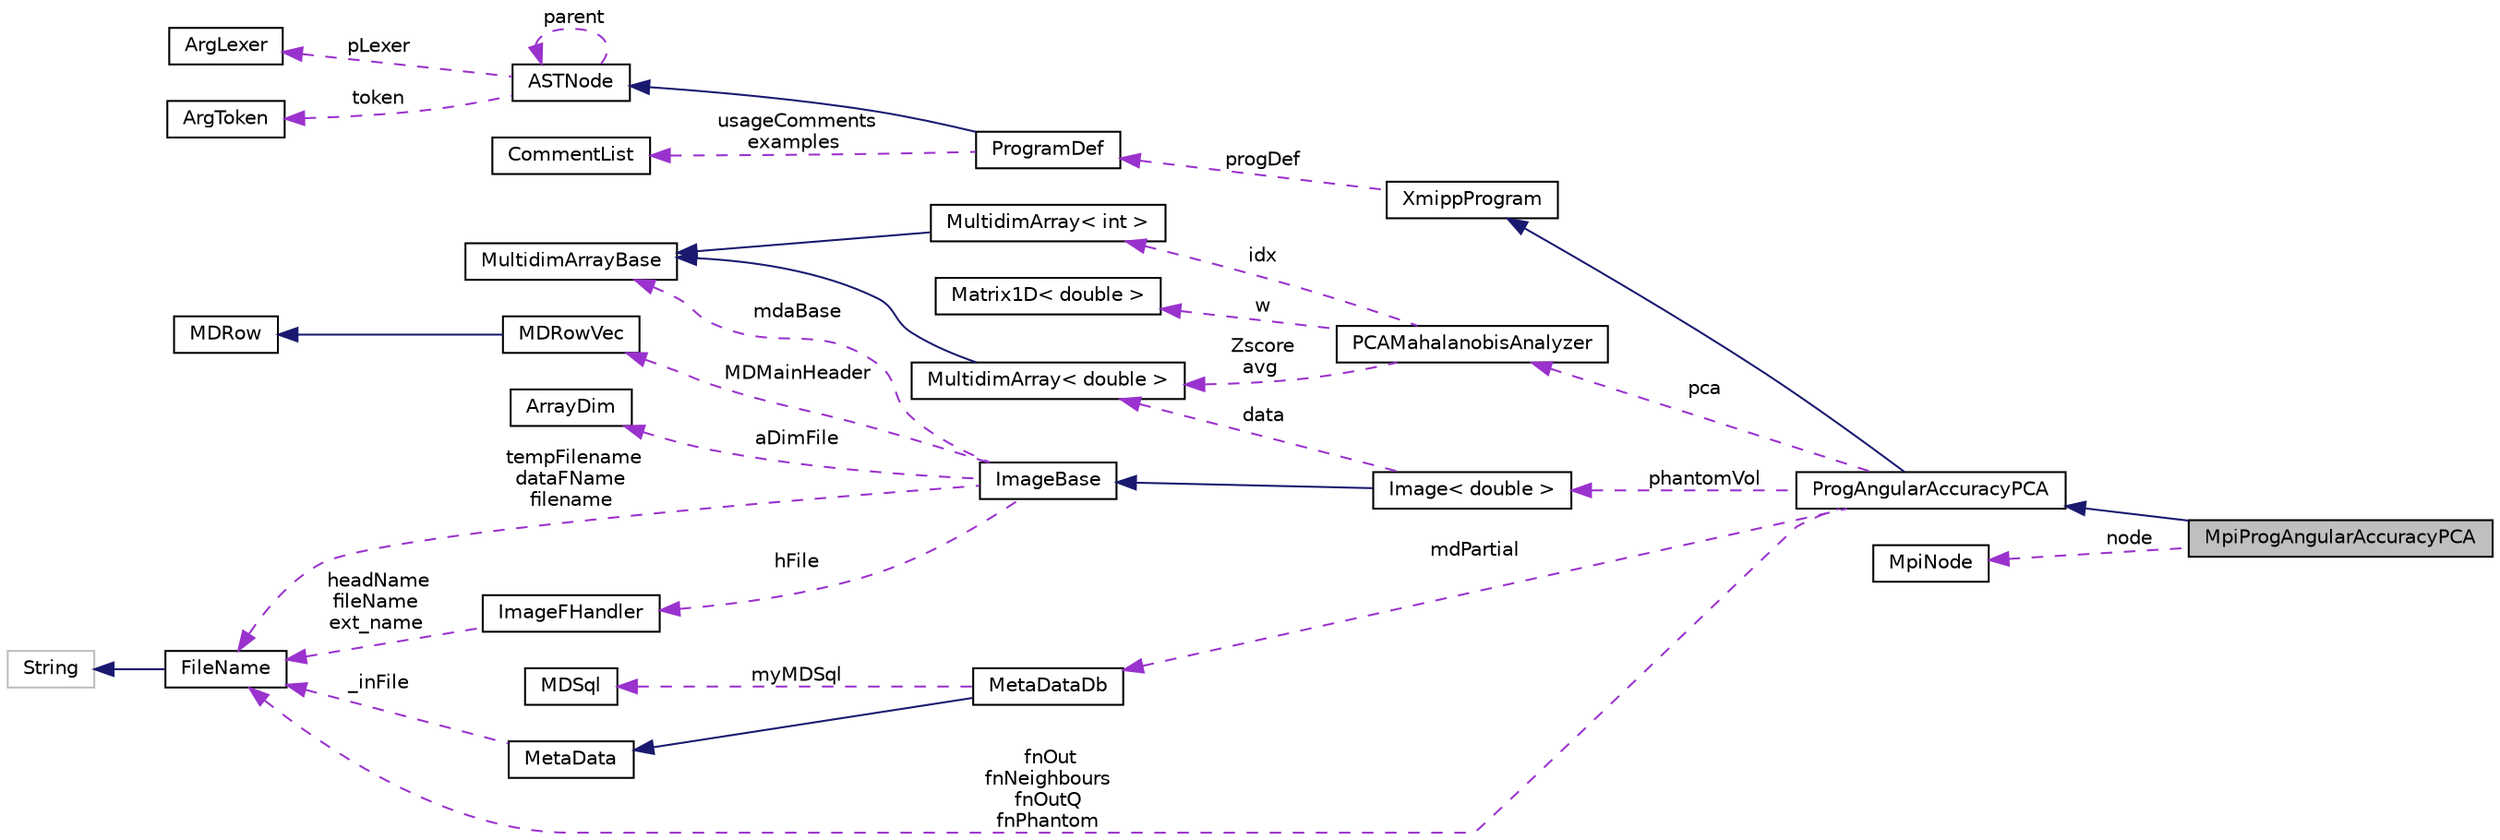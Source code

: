 digraph "MpiProgAngularAccuracyPCA"
{
  edge [fontname="Helvetica",fontsize="10",labelfontname="Helvetica",labelfontsize="10"];
  node [fontname="Helvetica",fontsize="10",shape=record];
  rankdir="LR";
  Node3 [label="MpiProgAngularAccuracyPCA",height=0.2,width=0.4,color="black", fillcolor="grey75", style="filled", fontcolor="black"];
  Node4 -> Node3 [dir="back",color="midnightblue",fontsize="10",style="solid",fontname="Helvetica"];
  Node4 [label="ProgAngularAccuracyPCA",height=0.2,width=0.4,color="black", fillcolor="white", style="filled",URL="$classProgAngularAccuracyPCA.html"];
  Node5 -> Node4 [dir="back",color="midnightblue",fontsize="10",style="solid",fontname="Helvetica"];
  Node5 [label="XmippProgram",height=0.2,width=0.4,color="black", fillcolor="white", style="filled",URL="$classXmippProgram.html"];
  Node6 -> Node5 [dir="back",color="darkorchid3",fontsize="10",style="dashed",label=" progDef" ,fontname="Helvetica"];
  Node6 [label="ProgramDef",height=0.2,width=0.4,color="black", fillcolor="white", style="filled",URL="$classProgramDef.html"];
  Node7 -> Node6 [dir="back",color="midnightblue",fontsize="10",style="solid",fontname="Helvetica"];
  Node7 [label="ASTNode",height=0.2,width=0.4,color="black", fillcolor="white", style="filled",URL="$classASTNode.html"];
  Node8 -> Node7 [dir="back",color="darkorchid3",fontsize="10",style="dashed",label=" token" ,fontname="Helvetica"];
  Node8 [label="ArgToken",height=0.2,width=0.4,color="black", fillcolor="white", style="filled",URL="$classArgToken.html"];
  Node9 -> Node7 [dir="back",color="darkorchid3",fontsize="10",style="dashed",label=" pLexer" ,fontname="Helvetica"];
  Node9 [label="ArgLexer",height=0.2,width=0.4,color="black", fillcolor="white", style="filled",URL="$classArgLexer.html"];
  Node7 -> Node7 [dir="back",color="darkorchid3",fontsize="10",style="dashed",label=" parent" ,fontname="Helvetica"];
  Node10 -> Node6 [dir="back",color="darkorchid3",fontsize="10",style="dashed",label=" usageComments\nexamples" ,fontname="Helvetica"];
  Node10 [label="CommentList",height=0.2,width=0.4,color="black", fillcolor="white", style="filled",URL="$classCommentList.html"];
  Node11 -> Node4 [dir="back",color="darkorchid3",fontsize="10",style="dashed",label=" pca" ,fontname="Helvetica"];
  Node11 [label="PCAMahalanobisAnalyzer",height=0.2,width=0.4,color="black", fillcolor="white", style="filled",URL="$classPCAMahalanobisAnalyzer.html"];
  Node12 -> Node11 [dir="back",color="darkorchid3",fontsize="10",style="dashed",label=" w" ,fontname="Helvetica"];
  Node12 [label="Matrix1D\< double \>",height=0.2,width=0.4,color="black", fillcolor="white", style="filled",URL="$classMatrix1D.html"];
  Node13 -> Node11 [dir="back",color="darkorchid3",fontsize="10",style="dashed",label=" Zscore\navg" ,fontname="Helvetica"];
  Node13 [label="MultidimArray\< double \>",height=0.2,width=0.4,color="black", fillcolor="white", style="filled",URL="$classMultidimArray.html"];
  Node14 -> Node13 [dir="back",color="midnightblue",fontsize="10",style="solid",fontname="Helvetica"];
  Node14 [label="MultidimArrayBase",height=0.2,width=0.4,color="black", fillcolor="white", style="filled",URL="$classMultidimArrayBase.html"];
  Node15 -> Node11 [dir="back",color="darkorchid3",fontsize="10",style="dashed",label=" idx" ,fontname="Helvetica"];
  Node15 [label="MultidimArray\< int \>",height=0.2,width=0.4,color="black", fillcolor="white", style="filled",URL="$classMultidimArray.html"];
  Node14 -> Node15 [dir="back",color="midnightblue",fontsize="10",style="solid",fontname="Helvetica"];
  Node16 -> Node4 [dir="back",color="darkorchid3",fontsize="10",style="dashed",label=" mdPartial" ,fontname="Helvetica"];
  Node16 [label="MetaDataDb",height=0.2,width=0.4,color="black", fillcolor="white", style="filled",URL="$classMetaDataDb.html"];
  Node17 -> Node16 [dir="back",color="midnightblue",fontsize="10",style="solid",fontname="Helvetica"];
  Node17 [label="MetaData",height=0.2,width=0.4,color="black", fillcolor="white", style="filled",URL="$classMetaData.html"];
  Node18 -> Node17 [dir="back",color="darkorchid3",fontsize="10",style="dashed",label=" _inFile" ,fontname="Helvetica"];
  Node18 [label="FileName",height=0.2,width=0.4,color="black", fillcolor="white", style="filled",URL="$classFileName.html"];
  Node19 -> Node18 [dir="back",color="midnightblue",fontsize="10",style="solid",fontname="Helvetica"];
  Node19 [label="String",height=0.2,width=0.4,color="grey75", fillcolor="white", style="filled"];
  Node20 -> Node16 [dir="back",color="darkorchid3",fontsize="10",style="dashed",label=" myMDSql" ,fontname="Helvetica"];
  Node20 [label="MDSql",height=0.2,width=0.4,color="black", fillcolor="white", style="filled",URL="$classMDSql.html"];
  Node21 -> Node4 [dir="back",color="darkorchid3",fontsize="10",style="dashed",label=" phantomVol" ,fontname="Helvetica"];
  Node21 [label="Image\< double \>",height=0.2,width=0.4,color="black", fillcolor="white", style="filled",URL="$classImage.html"];
  Node22 -> Node21 [dir="back",color="midnightblue",fontsize="10",style="solid",fontname="Helvetica"];
  Node22 [label="ImageBase",height=0.2,width=0.4,color="black", fillcolor="white", style="filled",URL="$classImageBase.html",tooltip="Image base class. "];
  Node14 -> Node22 [dir="back",color="darkorchid3",fontsize="10",style="dashed",label=" mdaBase" ,fontname="Helvetica"];
  Node23 -> Node22 [dir="back",color="darkorchid3",fontsize="10",style="dashed",label=" MDMainHeader" ,fontname="Helvetica"];
  Node23 [label="MDRowVec",height=0.2,width=0.4,color="black", fillcolor="white", style="filled",URL="$classMDRowVec.html"];
  Node24 -> Node23 [dir="back",color="midnightblue",fontsize="10",style="solid",fontname="Helvetica"];
  Node24 [label="MDRow",height=0.2,width=0.4,color="black", fillcolor="white", style="filled",URL="$classMDRow.html"];
  Node25 -> Node22 [dir="back",color="darkorchid3",fontsize="10",style="dashed",label=" hFile" ,fontname="Helvetica"];
  Node25 [label="ImageFHandler",height=0.2,width=0.4,color="black", fillcolor="white", style="filled",URL="$structImageFHandler.html"];
  Node18 -> Node25 [dir="back",color="darkorchid3",fontsize="10",style="dashed",label=" headName\nfileName\next_name" ,fontname="Helvetica"];
  Node26 -> Node22 [dir="back",color="darkorchid3",fontsize="10",style="dashed",label=" aDimFile" ,fontname="Helvetica"];
  Node26 [label="ArrayDim",height=0.2,width=0.4,color="black", fillcolor="white", style="filled",URL="$structArrayDim.html"];
  Node18 -> Node22 [dir="back",color="darkorchid3",fontsize="10",style="dashed",label=" tempFilename\ndataFName\nfilename" ,fontname="Helvetica"];
  Node13 -> Node21 [dir="back",color="darkorchid3",fontsize="10",style="dashed",label=" data" ,fontname="Helvetica"];
  Node18 -> Node4 [dir="back",color="darkorchid3",fontsize="10",style="dashed",label=" fnOut\nfnNeighbours\nfnOutQ\nfnPhantom" ,fontname="Helvetica"];
  Node27 -> Node3 [dir="back",color="darkorchid3",fontsize="10",style="dashed",label=" node" ,fontname="Helvetica"];
  Node27 [label="MpiNode",height=0.2,width=0.4,color="black", fillcolor="white", style="filled",URL="$classMpiNode.html"];
}
